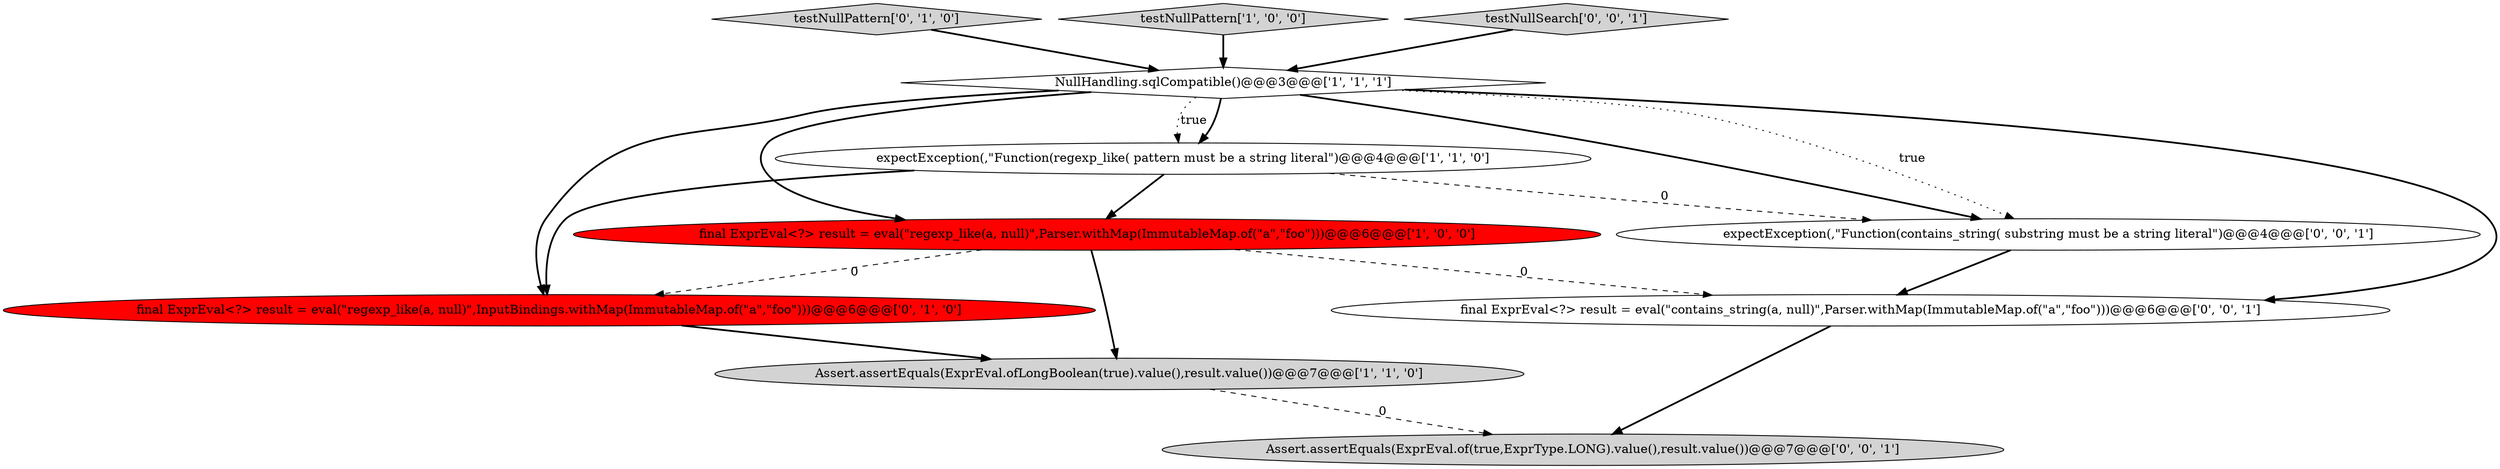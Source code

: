 digraph {
3 [style = filled, label = "expectException(,\"Function(regexp_like( pattern must be a string literal\")@@@4@@@['1', '1', '0']", fillcolor = white, shape = ellipse image = "AAA0AAABBB1BBB"];
6 [style = filled, label = "testNullPattern['0', '1', '0']", fillcolor = lightgray, shape = diamond image = "AAA0AAABBB2BBB"];
9 [style = filled, label = "expectException(,\"Function(contains_string( substring must be a string literal\")@@@4@@@['0', '0', '1']", fillcolor = white, shape = ellipse image = "AAA0AAABBB3BBB"];
0 [style = filled, label = "testNullPattern['1', '0', '0']", fillcolor = lightgray, shape = diamond image = "AAA0AAABBB1BBB"];
8 [style = filled, label = "final ExprEval<?> result = eval(\"contains_string(a, null)\",Parser.withMap(ImmutableMap.of(\"a\",\"foo\")))@@@6@@@['0', '0', '1']", fillcolor = white, shape = ellipse image = "AAA0AAABBB3BBB"];
4 [style = filled, label = "final ExprEval<?> result = eval(\"regexp_like(a, null)\",Parser.withMap(ImmutableMap.of(\"a\",\"foo\")))@@@6@@@['1', '0', '0']", fillcolor = red, shape = ellipse image = "AAA1AAABBB1BBB"];
1 [style = filled, label = "NullHandling.sqlCompatible()@@@3@@@['1', '1', '1']", fillcolor = white, shape = diamond image = "AAA0AAABBB1BBB"];
7 [style = filled, label = "Assert.assertEquals(ExprEval.of(true,ExprType.LONG).value(),result.value())@@@7@@@['0', '0', '1']", fillcolor = lightgray, shape = ellipse image = "AAA0AAABBB3BBB"];
2 [style = filled, label = "Assert.assertEquals(ExprEval.ofLongBoolean(true).value(),result.value())@@@7@@@['1', '1', '0']", fillcolor = lightgray, shape = ellipse image = "AAA0AAABBB1BBB"];
10 [style = filled, label = "testNullSearch['0', '0', '1']", fillcolor = lightgray, shape = diamond image = "AAA0AAABBB3BBB"];
5 [style = filled, label = "final ExprEval<?> result = eval(\"regexp_like(a, null)\",InputBindings.withMap(ImmutableMap.of(\"a\",\"foo\")))@@@6@@@['0', '1', '0']", fillcolor = red, shape = ellipse image = "AAA1AAABBB2BBB"];
1->3 [style = bold, label=""];
1->5 [style = bold, label=""];
4->5 [style = dashed, label="0"];
6->1 [style = bold, label=""];
1->4 [style = bold, label=""];
3->5 [style = bold, label=""];
5->2 [style = bold, label=""];
4->2 [style = bold, label=""];
1->8 [style = bold, label=""];
10->1 [style = bold, label=""];
9->8 [style = bold, label=""];
3->9 [style = dashed, label="0"];
2->7 [style = dashed, label="0"];
3->4 [style = bold, label=""];
0->1 [style = bold, label=""];
1->9 [style = dotted, label="true"];
1->9 [style = bold, label=""];
8->7 [style = bold, label=""];
4->8 [style = dashed, label="0"];
1->3 [style = dotted, label="true"];
}
